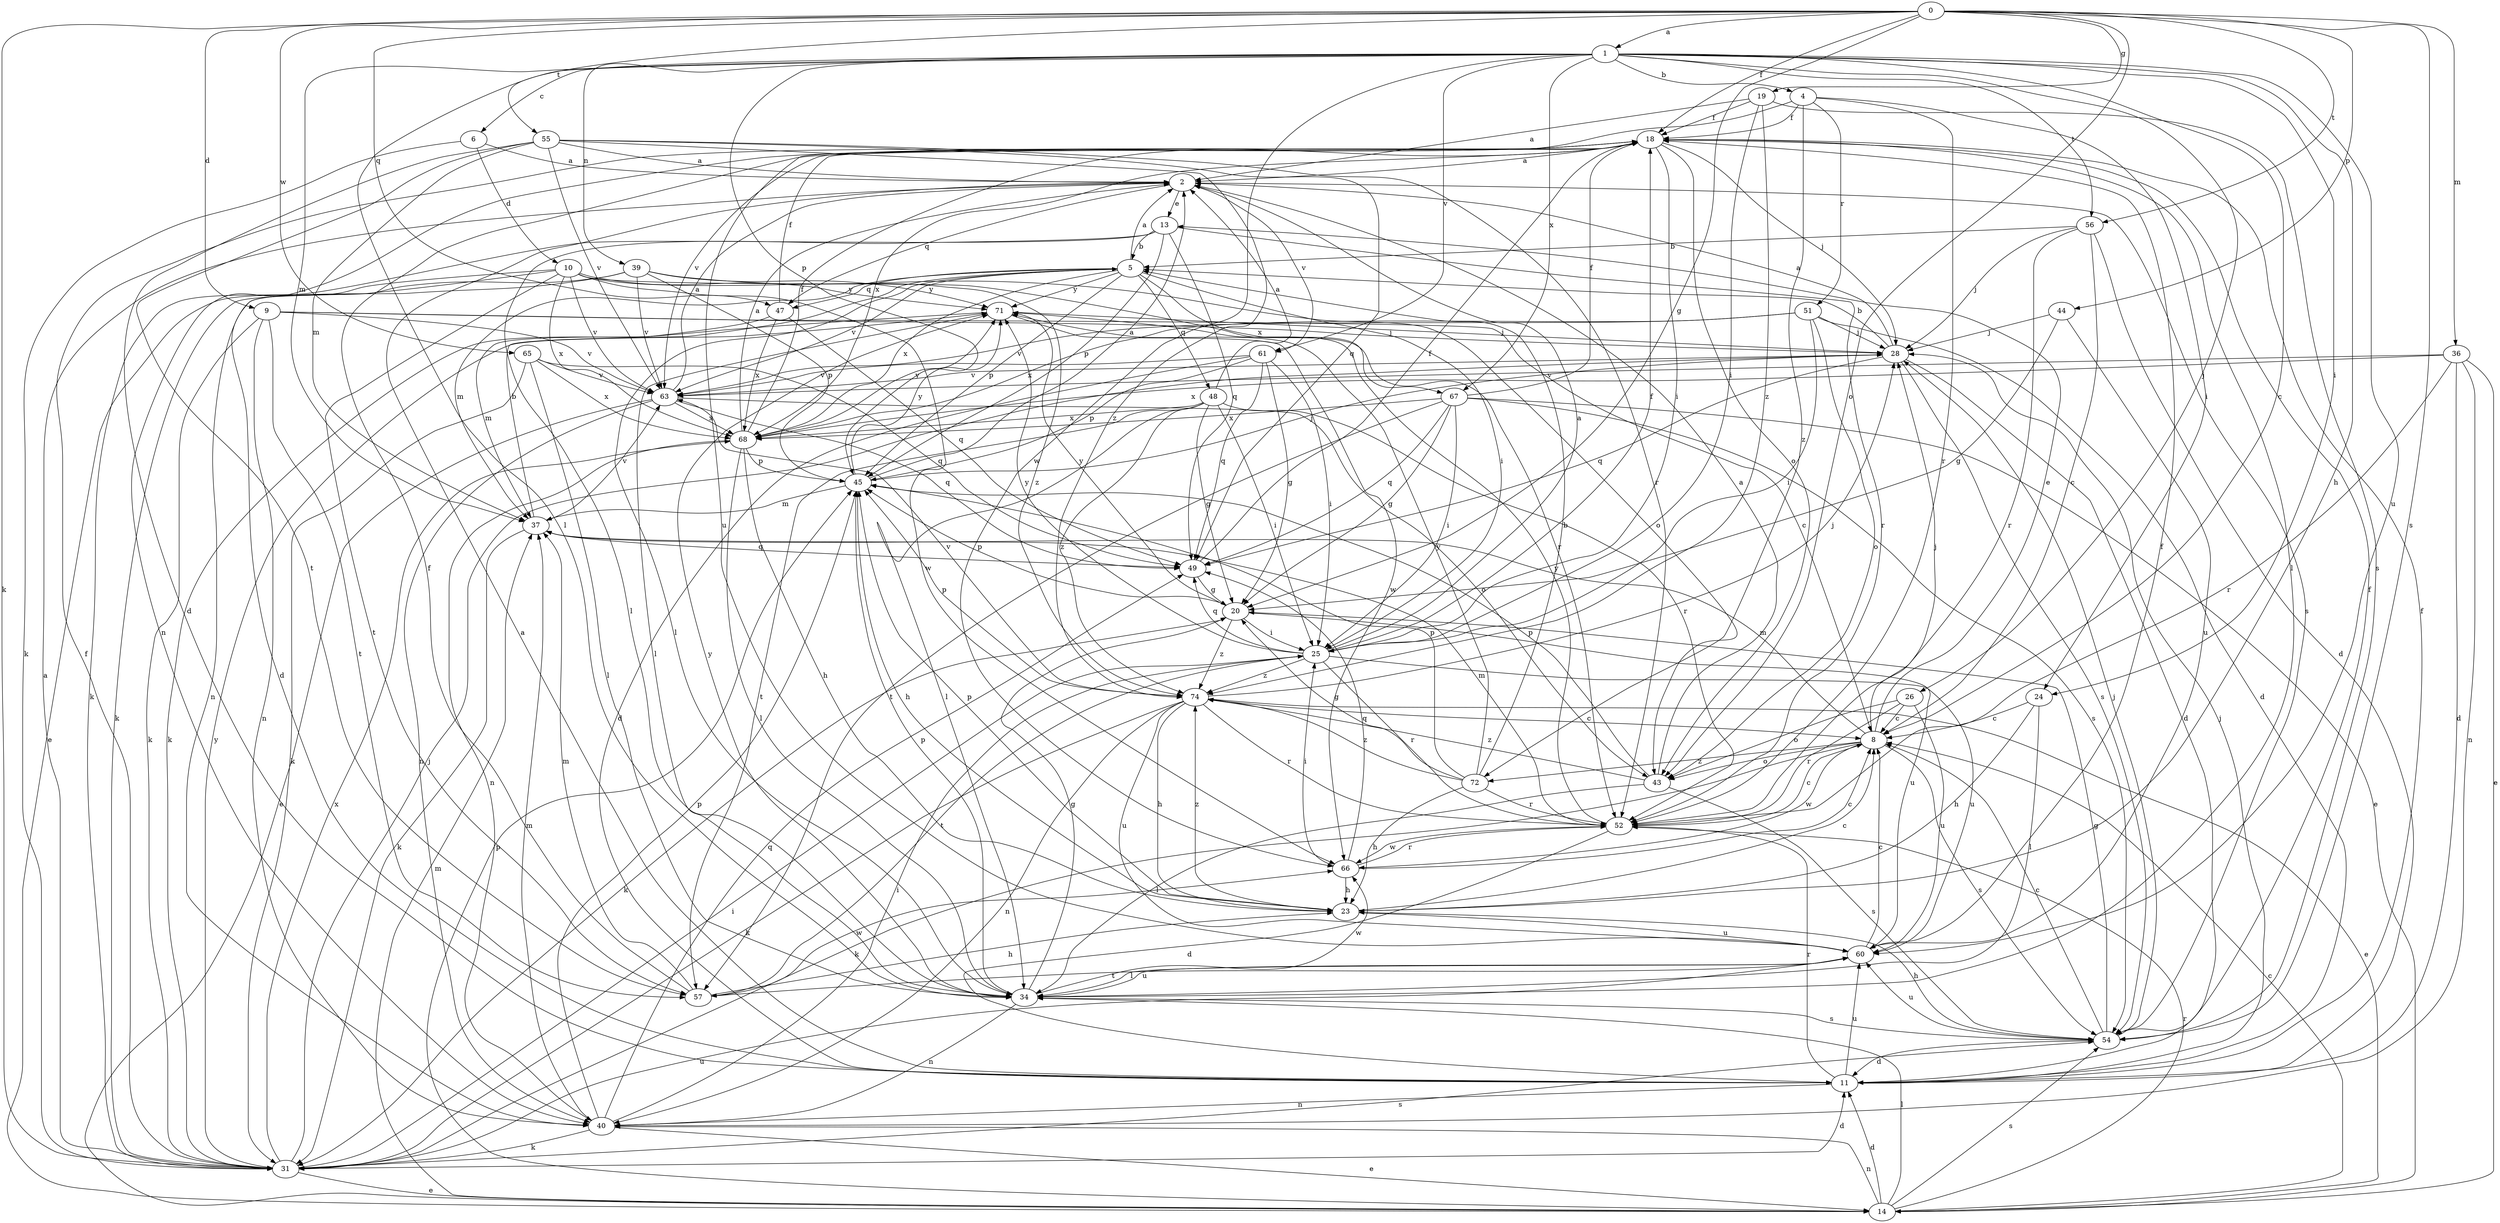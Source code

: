 strict digraph  {
0;
1;
2;
4;
5;
6;
8;
9;
10;
11;
13;
14;
18;
19;
20;
23;
24;
25;
26;
28;
31;
34;
36;
37;
39;
40;
43;
44;
45;
47;
48;
49;
51;
52;
54;
55;
56;
57;
60;
61;
63;
65;
66;
67;
68;
71;
72;
74;
0 -> 1  [label=a];
0 -> 9  [label=d];
0 -> 18  [label=f];
0 -> 19  [label=g];
0 -> 20  [label=g];
0 -> 31  [label=k];
0 -> 36  [label=m];
0 -> 43  [label=o];
0 -> 44  [label=p];
0 -> 47  [label=q];
0 -> 54  [label=s];
0 -> 55  [label=t];
0 -> 56  [label=t];
0 -> 65  [label=w];
1 -> 4  [label=b];
1 -> 6  [label=c];
1 -> 8  [label=c];
1 -> 23  [label=h];
1 -> 24  [label=i];
1 -> 26  [label=j];
1 -> 34  [label=l];
1 -> 37  [label=m];
1 -> 39  [label=n];
1 -> 45  [label=p];
1 -> 56  [label=t];
1 -> 60  [label=u];
1 -> 61  [label=v];
1 -> 66  [label=w];
1 -> 67  [label=x];
2 -> 13  [label=e];
2 -> 47  [label=q];
2 -> 54  [label=s];
2 -> 61  [label=v];
4 -> 18  [label=f];
4 -> 24  [label=i];
4 -> 51  [label=r];
4 -> 52  [label=r];
4 -> 60  [label=u];
4 -> 72  [label=z];
5 -> 2  [label=a];
5 -> 25  [label=i];
5 -> 34  [label=l];
5 -> 37  [label=m];
5 -> 45  [label=p];
5 -> 47  [label=q];
5 -> 48  [label=q];
5 -> 63  [label=v];
5 -> 67  [label=x];
5 -> 68  [label=x];
5 -> 71  [label=y];
6 -> 2  [label=a];
6 -> 10  [label=d];
6 -> 31  [label=k];
8 -> 13  [label=e];
8 -> 28  [label=j];
8 -> 31  [label=k];
8 -> 37  [label=m];
8 -> 43  [label=o];
8 -> 54  [label=s];
8 -> 66  [label=w];
8 -> 72  [label=z];
9 -> 8  [label=c];
9 -> 28  [label=j];
9 -> 31  [label=k];
9 -> 40  [label=n];
9 -> 57  [label=t];
9 -> 63  [label=v];
10 -> 11  [label=d];
10 -> 14  [label=e];
10 -> 52  [label=r];
10 -> 57  [label=t];
10 -> 63  [label=v];
10 -> 66  [label=w];
10 -> 68  [label=x];
10 -> 71  [label=y];
10 -> 74  [label=z];
11 -> 2  [label=a];
11 -> 18  [label=f];
11 -> 28  [label=j];
11 -> 40  [label=n];
11 -> 52  [label=r];
11 -> 60  [label=u];
13 -> 5  [label=b];
13 -> 31  [label=k];
13 -> 34  [label=l];
13 -> 45  [label=p];
13 -> 49  [label=q];
13 -> 52  [label=r];
14 -> 8  [label=c];
14 -> 11  [label=d];
14 -> 34  [label=l];
14 -> 37  [label=m];
14 -> 40  [label=n];
14 -> 45  [label=p];
14 -> 52  [label=r];
14 -> 54  [label=s];
18 -> 2  [label=a];
18 -> 25  [label=i];
18 -> 28  [label=j];
18 -> 34  [label=l];
18 -> 40  [label=n];
18 -> 43  [label=o];
18 -> 63  [label=v];
18 -> 68  [label=x];
19 -> 2  [label=a];
19 -> 18  [label=f];
19 -> 25  [label=i];
19 -> 54  [label=s];
19 -> 74  [label=z];
20 -> 25  [label=i];
20 -> 31  [label=k];
20 -> 45  [label=p];
20 -> 60  [label=u];
20 -> 71  [label=y];
20 -> 74  [label=z];
23 -> 8  [label=c];
23 -> 45  [label=p];
23 -> 60  [label=u];
23 -> 74  [label=z];
24 -> 8  [label=c];
24 -> 23  [label=h];
24 -> 34  [label=l];
25 -> 2  [label=a];
25 -> 18  [label=f];
25 -> 49  [label=q];
25 -> 52  [label=r];
25 -> 57  [label=t];
25 -> 60  [label=u];
25 -> 71  [label=y];
25 -> 74  [label=z];
26 -> 8  [label=c];
26 -> 43  [label=o];
26 -> 52  [label=r];
26 -> 60  [label=u];
28 -> 2  [label=a];
28 -> 5  [label=b];
28 -> 11  [label=d];
28 -> 49  [label=q];
28 -> 54  [label=s];
28 -> 63  [label=v];
31 -> 2  [label=a];
31 -> 11  [label=d];
31 -> 14  [label=e];
31 -> 18  [label=f];
31 -> 25  [label=i];
31 -> 28  [label=j];
31 -> 54  [label=s];
31 -> 60  [label=u];
31 -> 68  [label=x];
31 -> 71  [label=y];
34 -> 20  [label=g];
34 -> 40  [label=n];
34 -> 45  [label=p];
34 -> 54  [label=s];
34 -> 60  [label=u];
34 -> 66  [label=w];
34 -> 71  [label=y];
36 -> 11  [label=d];
36 -> 14  [label=e];
36 -> 40  [label=n];
36 -> 52  [label=r];
36 -> 63  [label=v];
36 -> 68  [label=x];
37 -> 5  [label=b];
37 -> 31  [label=k];
37 -> 49  [label=q];
37 -> 63  [label=v];
39 -> 31  [label=k];
39 -> 40  [label=n];
39 -> 43  [label=o];
39 -> 45  [label=p];
39 -> 63  [label=v];
39 -> 71  [label=y];
40 -> 14  [label=e];
40 -> 25  [label=i];
40 -> 31  [label=k];
40 -> 37  [label=m];
40 -> 45  [label=p];
40 -> 49  [label=q];
43 -> 2  [label=a];
43 -> 34  [label=l];
43 -> 45  [label=p];
43 -> 54  [label=s];
43 -> 74  [label=z];
44 -> 20  [label=g];
44 -> 28  [label=j];
44 -> 60  [label=u];
45 -> 2  [label=a];
45 -> 23  [label=h];
45 -> 28  [label=j];
45 -> 37  [label=m];
45 -> 71  [label=y];
47 -> 18  [label=f];
47 -> 37  [label=m];
47 -> 49  [label=q];
47 -> 68  [label=x];
48 -> 2  [label=a];
48 -> 20  [label=g];
48 -> 25  [label=i];
48 -> 34  [label=l];
48 -> 52  [label=r];
48 -> 57  [label=t];
48 -> 68  [label=x];
48 -> 74  [label=z];
49 -> 18  [label=f];
49 -> 20  [label=g];
51 -> 11  [label=d];
51 -> 25  [label=i];
51 -> 28  [label=j];
51 -> 43  [label=o];
51 -> 63  [label=v];
51 -> 68  [label=x];
52 -> 8  [label=c];
52 -> 11  [label=d];
52 -> 37  [label=m];
52 -> 66  [label=w];
52 -> 71  [label=y];
54 -> 8  [label=c];
54 -> 11  [label=d];
54 -> 18  [label=f];
54 -> 20  [label=g];
54 -> 23  [label=h];
54 -> 28  [label=j];
54 -> 60  [label=u];
55 -> 2  [label=a];
55 -> 11  [label=d];
55 -> 37  [label=m];
55 -> 49  [label=q];
55 -> 52  [label=r];
55 -> 57  [label=t];
55 -> 63  [label=v];
55 -> 74  [label=z];
56 -> 5  [label=b];
56 -> 8  [label=c];
56 -> 11  [label=d];
56 -> 28  [label=j];
56 -> 52  [label=r];
57 -> 18  [label=f];
57 -> 23  [label=h];
57 -> 37  [label=m];
57 -> 66  [label=w];
60 -> 8  [label=c];
60 -> 18  [label=f];
60 -> 34  [label=l];
60 -> 57  [label=t];
61 -> 11  [label=d];
61 -> 20  [label=g];
61 -> 25  [label=i];
61 -> 45  [label=p];
61 -> 49  [label=q];
61 -> 63  [label=v];
63 -> 2  [label=a];
63 -> 14  [label=e];
63 -> 40  [label=n];
63 -> 43  [label=o];
63 -> 49  [label=q];
63 -> 68  [label=x];
65 -> 31  [label=k];
65 -> 34  [label=l];
65 -> 49  [label=q];
65 -> 63  [label=v];
65 -> 68  [label=x];
66 -> 8  [label=c];
66 -> 23  [label=h];
66 -> 25  [label=i];
66 -> 49  [label=q];
66 -> 52  [label=r];
67 -> 14  [label=e];
67 -> 18  [label=f];
67 -> 20  [label=g];
67 -> 25  [label=i];
67 -> 49  [label=q];
67 -> 54  [label=s];
67 -> 57  [label=t];
67 -> 68  [label=x];
68 -> 2  [label=a];
68 -> 18  [label=f];
68 -> 23  [label=h];
68 -> 34  [label=l];
68 -> 40  [label=n];
68 -> 45  [label=p];
68 -> 71  [label=y];
71 -> 28  [label=j];
71 -> 31  [label=k];
71 -> 34  [label=l];
71 -> 66  [label=w];
72 -> 5  [label=b];
72 -> 20  [label=g];
72 -> 23  [label=h];
72 -> 45  [label=p];
72 -> 52  [label=r];
72 -> 71  [label=y];
72 -> 74  [label=z];
74 -> 8  [label=c];
74 -> 14  [label=e];
74 -> 23  [label=h];
74 -> 28  [label=j];
74 -> 31  [label=k];
74 -> 40  [label=n];
74 -> 45  [label=p];
74 -> 52  [label=r];
74 -> 60  [label=u];
74 -> 63  [label=v];
}
